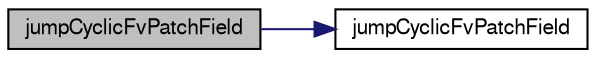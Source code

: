digraph "jumpCyclicFvPatchField"
{
  bgcolor="transparent";
  edge [fontname="FreeSans",fontsize="10",labelfontname="FreeSans",labelfontsize="10"];
  node [fontname="FreeSans",fontsize="10",shape=record];
  rankdir="LR";
  Node3 [label="jumpCyclicFvPatchField",height=0.2,width=0.4,color="black", fillcolor="grey75", style="filled", fontcolor="black"];
  Node3 -> Node4 [color="midnightblue",fontsize="10",style="solid",fontname="FreeSans"];
  Node4 [label="jumpCyclicFvPatchField",height=0.2,width=0.4,color="black",URL="$a22026.html#a2640c1973c87248f28a3e95f1e54d308",tooltip="Construct from patch and internal field. "];
}
